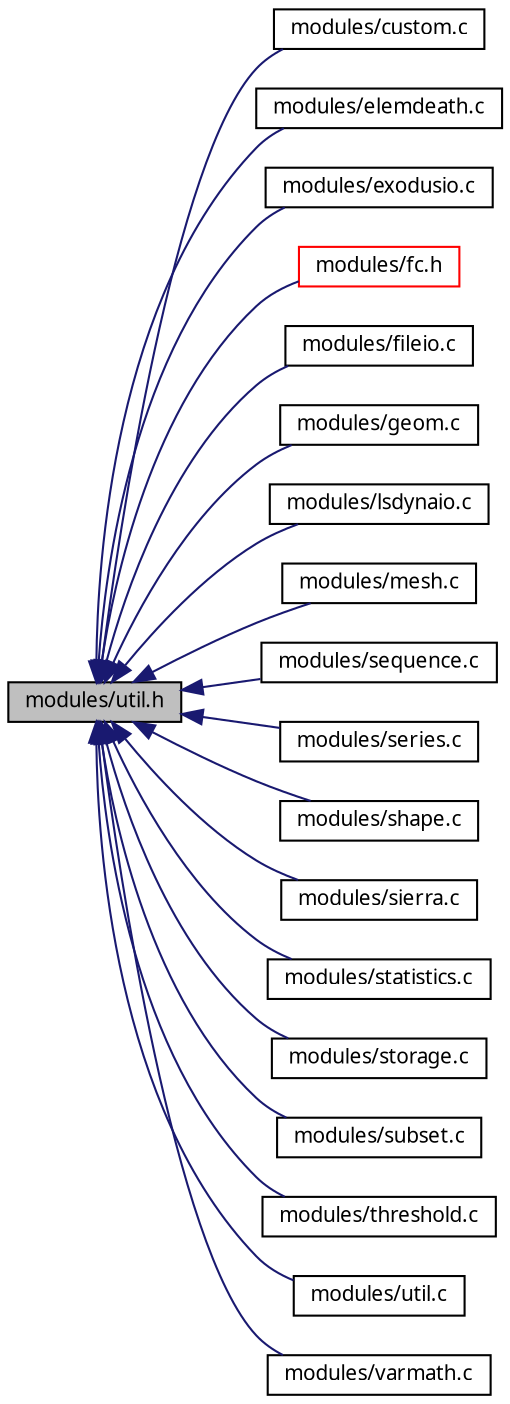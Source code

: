 digraph G
{
  edge [fontname="FreeSans.ttf",fontsize=10,labelfontname="FreeSans.ttf",labelfontsize=10];
  node [fontname="FreeSans.ttf",fontsize=10,shape=record];
  rankdir=LR;
  Node1 [label="modules/util.h",height=0.2,width=0.4,color="black", fillcolor="grey75", style="filled" fontcolor="black"];
  Node1 -> Node2 [dir=back,color="midnightblue",fontsize=10,style="solid",fontname="FreeSans.ttf"];
  Node2 [label="modules/custom.c",height=0.2,width=0.4,color="black", fillcolor="white", style="filled",URL="$custom_8c.html"];
  Node1 -> Node3 [dir=back,color="midnightblue",fontsize=10,style="solid",fontname="FreeSans.ttf"];
  Node3 [label="modules/elemdeath.c",height=0.2,width=0.4,color="black", fillcolor="white", style="filled",URL="$elemdeath_8c.html"];
  Node1 -> Node4 [dir=back,color="midnightblue",fontsize=10,style="solid",fontname="FreeSans.ttf"];
  Node4 [label="modules/exodusio.c",height=0.2,width=0.4,color="black", fillcolor="white", style="filled",URL="$exodusio_8c.html"];
  Node1 -> Node5 [dir=back,color="midnightblue",fontsize=10,style="solid",fontname="FreeSans.ttf"];
  Node5 [label="modules/fc.h",height=0.2,width=0.4,color="red", fillcolor="white", style="filled",URL="$fc_8h.html"];
  Node1 -> Node6 [dir=back,color="midnightblue",fontsize=10,style="solid",fontname="FreeSans.ttf"];
  Node6 [label="modules/fileio.c",height=0.2,width=0.4,color="black", fillcolor="white", style="filled",URL="$fileio_8c.html"];
  Node1 -> Node7 [dir=back,color="midnightblue",fontsize=10,style="solid",fontname="FreeSans.ttf"];
  Node7 [label="modules/geom.c",height=0.2,width=0.4,color="black", fillcolor="white", style="filled",URL="$geom_8c.html"];
  Node1 -> Node8 [dir=back,color="midnightblue",fontsize=10,style="solid",fontname="FreeSans.ttf"];
  Node8 [label="modules/lsdynaio.c",height=0.2,width=0.4,color="black", fillcolor="white", style="filled",URL="$lsdynaio_8c.html"];
  Node1 -> Node9 [dir=back,color="midnightblue",fontsize=10,style="solid",fontname="FreeSans.ttf"];
  Node9 [label="modules/mesh.c",height=0.2,width=0.4,color="black", fillcolor="white", style="filled",URL="$mesh_8c.html"];
  Node1 -> Node10 [dir=back,color="midnightblue",fontsize=10,style="solid",fontname="FreeSans.ttf"];
  Node10 [label="modules/sequence.c",height=0.2,width=0.4,color="black", fillcolor="white", style="filled",URL="$sequence_8c.html"];
  Node1 -> Node11 [dir=back,color="midnightblue",fontsize=10,style="solid",fontname="FreeSans.ttf"];
  Node11 [label="modules/series.c",height=0.2,width=0.4,color="black", fillcolor="white", style="filled",URL="$series_8c.html"];
  Node1 -> Node12 [dir=back,color="midnightblue",fontsize=10,style="solid",fontname="FreeSans.ttf"];
  Node12 [label="modules/shape.c",height=0.2,width=0.4,color="black", fillcolor="white", style="filled",URL="$shape_8c.html"];
  Node1 -> Node13 [dir=back,color="midnightblue",fontsize=10,style="solid",fontname="FreeSans.ttf"];
  Node13 [label="modules/sierra.c",height=0.2,width=0.4,color="black", fillcolor="white", style="filled",URL="$sierra_8c.html"];
  Node1 -> Node14 [dir=back,color="midnightblue",fontsize=10,style="solid",fontname="FreeSans.ttf"];
  Node14 [label="modules/statistics.c",height=0.2,width=0.4,color="black", fillcolor="white", style="filled",URL="$statistics_8c.html"];
  Node1 -> Node15 [dir=back,color="midnightblue",fontsize=10,style="solid",fontname="FreeSans.ttf"];
  Node15 [label="modules/storage.c",height=0.2,width=0.4,color="black", fillcolor="white", style="filled",URL="$storage_8c.html"];
  Node1 -> Node16 [dir=back,color="midnightblue",fontsize=10,style="solid",fontname="FreeSans.ttf"];
  Node16 [label="modules/subset.c",height=0.2,width=0.4,color="black", fillcolor="white", style="filled",URL="$subset_8c.html"];
  Node1 -> Node17 [dir=back,color="midnightblue",fontsize=10,style="solid",fontname="FreeSans.ttf"];
  Node17 [label="modules/threshold.c",height=0.2,width=0.4,color="black", fillcolor="white", style="filled",URL="$threshold_8c.html"];
  Node1 -> Node18 [dir=back,color="midnightblue",fontsize=10,style="solid",fontname="FreeSans.ttf"];
  Node18 [label="modules/util.c",height=0.2,width=0.4,color="black", fillcolor="white", style="filled",URL="$util_8c.html"];
  Node1 -> Node19 [dir=back,color="midnightblue",fontsize=10,style="solid",fontname="FreeSans.ttf"];
  Node19 [label="modules/varmath.c",height=0.2,width=0.4,color="black", fillcolor="white", style="filled",URL="$varmath_8c.html"];
}
